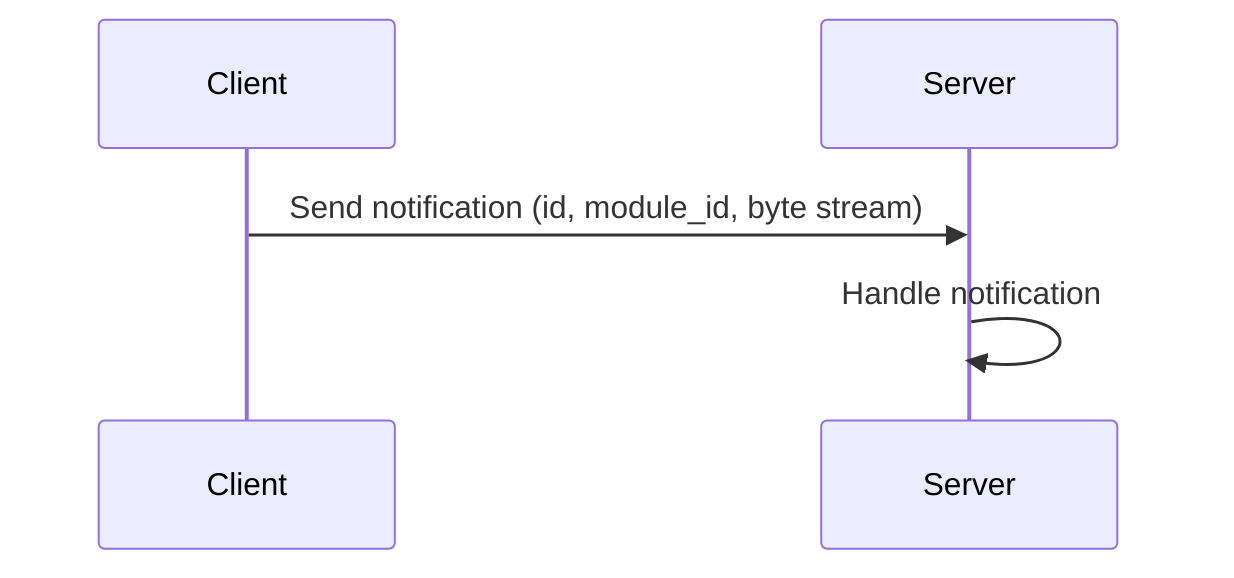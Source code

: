sequenceDiagram
    participant C as Client
    participant S as Server

    C->>S: Send notification (id, module_id, byte stream)
    S->>S: Handle notification